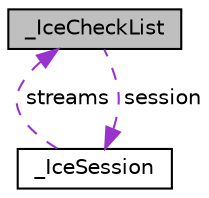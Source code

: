 digraph "_IceCheckList"
{
  edge [fontname="Helvetica",fontsize="10",labelfontname="Helvetica",labelfontsize="10"];
  node [fontname="Helvetica",fontsize="10",shape=record];
  Node1 [label="_IceCheckList",height=0.2,width=0.4,color="black", fillcolor="grey75", style="filled" fontcolor="black"];
  Node2 -> Node1 [dir="back",color="darkorchid3",fontsize="10",style="dashed",label=" session" ,fontname="Helvetica"];
  Node2 [label="_IceSession",height=0.2,width=0.4,color="black", fillcolor="white", style="filled",URL="$struct__IceSession.html"];
  Node1 -> Node2 [dir="back",color="darkorchid3",fontsize="10",style="dashed",label=" streams" ,fontname="Helvetica"];
}

